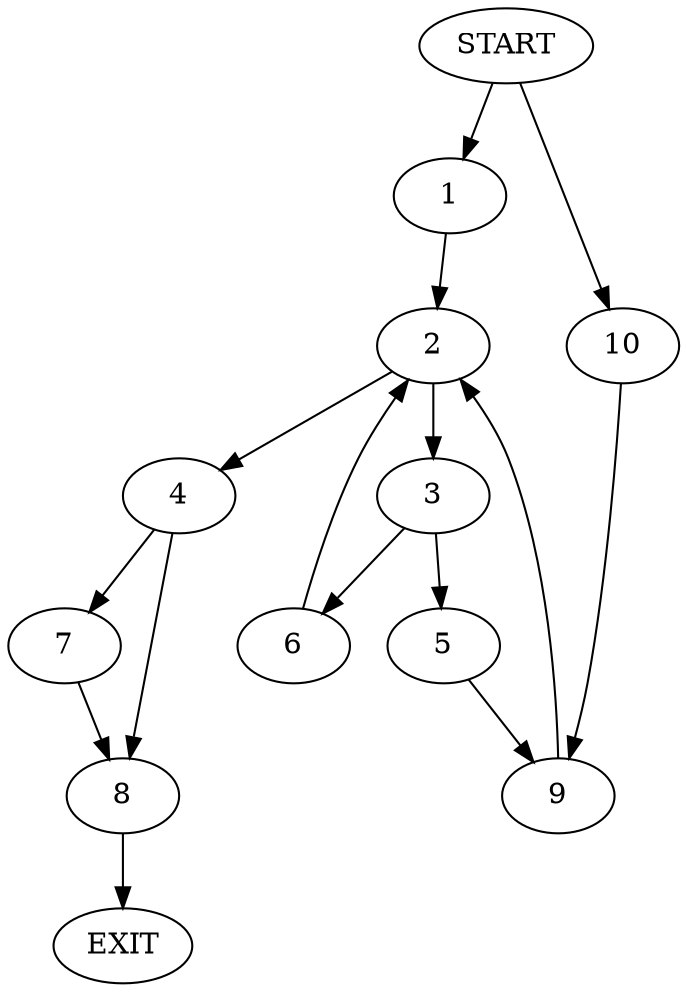 digraph {
0 [label="START"]
11 [label="EXIT"]
0 -> 1
1 -> 2
2 -> 3
2 -> 4
3 -> 5
3 -> 6
4 -> 7
4 -> 8
6 -> 2
5 -> 9
9 -> 2
0 -> 10
10 -> 9
8 -> 11
7 -> 8
}

